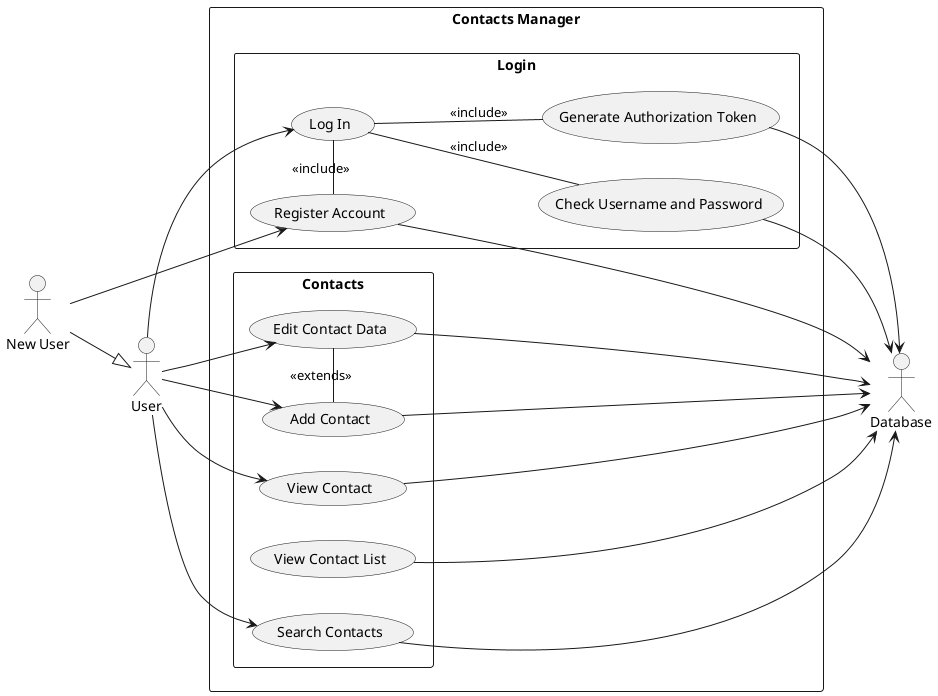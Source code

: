 @startuml
left to right direction

:User:
:New User:
:Database:


:New User: --|> :User:

Rectangle "Contacts Manager" {
    Rectangle Login {
        (Register Account)
        (Log In)

        (Generate Authorization Token)
        (Check Username and Password)
    }

    Rectangle Contacts {
        (Add Contact)
        (View Contact)
        (View Contact List)
        (Edit Contact Data)
        (Search Contacts)
    }
}

(Add Contact) - (Edit Contact Data) : <<extends>>
(Register Account) - (Log In) : <<include>>

' Logged in user relations
:User: --> (Add Contact)
:User: --> (View Contact)
:User: --> (Edit Contact Data)
:User: --> (Search Contacts)

' Register and login user relations
:New User: --> (Register Account)
:User: --> (Log In)

' Register backend/database relations
(Register Account) --> :Database:
(Log In) -- (Check Username and Password) : <<include>>
(Log In) -- (Generate Authorization Token) : <<include>>
(Check Username and Password) --> :Database:
(Generate Authorization Token) --> :Database:

' Contacts Database Relations
(Add Contact) --> :Database:
(Search Contacts) --> :Database:
(View Contact) --> :Database:
(View Contact List) --> :Database:

(Edit Contact Data) --> :Database:

@enduml